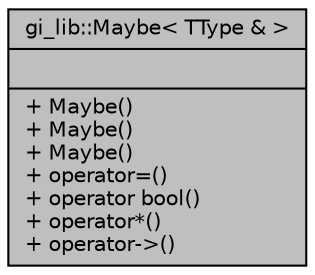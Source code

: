 digraph "gi_lib::Maybe&lt; TType &amp; &gt;"
{
  edge [fontname="Helvetica",fontsize="10",labelfontname="Helvetica",labelfontsize="10"];
  node [fontname="Helvetica",fontsize="10",shape=record];
  Node1 [label="{gi_lib::Maybe\< TType & \>\n||+ Maybe()\l+ Maybe()\l+ Maybe()\l+ operator=()\l+ operator bool()\l+ operator*()\l+ operator-\>()\l}",height=0.2,width=0.4,color="black", fillcolor="grey75", style="filled", fontcolor="black"];
}
